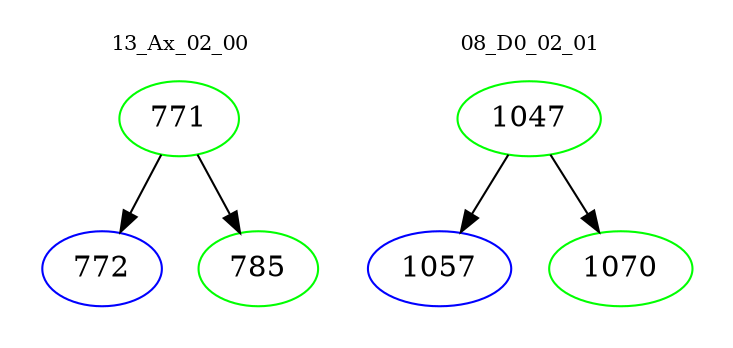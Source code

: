 digraph{
subgraph cluster_0 {
color = white
label = "13_Ax_02_00";
fontsize=10;
T0_771 [label="771", color="green"]
T0_771 -> T0_772 [color="black"]
T0_772 [label="772", color="blue"]
T0_771 -> T0_785 [color="black"]
T0_785 [label="785", color="green"]
}
subgraph cluster_1 {
color = white
label = "08_D0_02_01";
fontsize=10;
T1_1047 [label="1047", color="green"]
T1_1047 -> T1_1057 [color="black"]
T1_1057 [label="1057", color="blue"]
T1_1047 -> T1_1070 [color="black"]
T1_1070 [label="1070", color="green"]
}
}
